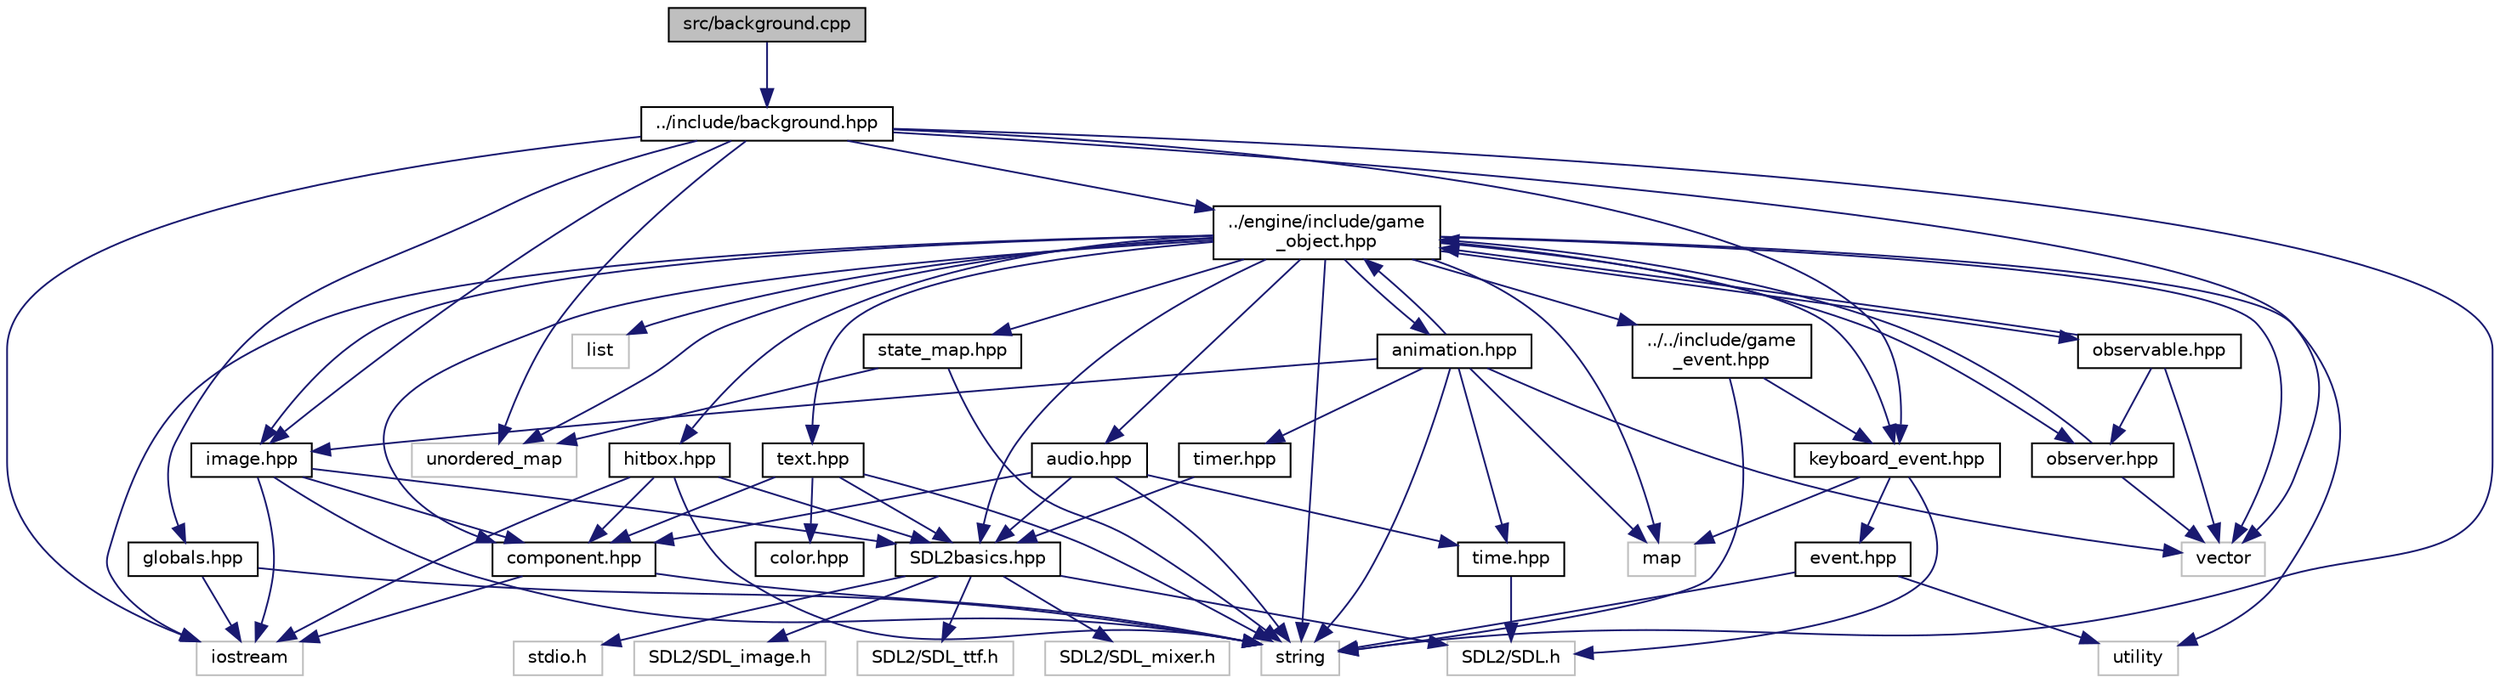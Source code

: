 digraph "src/background.cpp"
{
  edge [fontname="Helvetica",fontsize="10",labelfontname="Helvetica",labelfontsize="10"];
  node [fontname="Helvetica",fontsize="10",shape=record];
  Node1 [label="src/background.cpp",height=0.2,width=0.4,color="black", fillcolor="grey75", style="filled", fontcolor="black"];
  Node1 -> Node2 [color="midnightblue",fontsize="10",style="solid"];
  Node2 [label="../include/background.hpp",height=0.2,width=0.4,color="black", fillcolor="white", style="filled",URL="$background_8hpp.html"];
  Node2 -> Node3 [color="midnightblue",fontsize="10",style="solid"];
  Node3 [label="../engine/include/game\l_object.hpp",height=0.2,width=0.4,color="black", fillcolor="white", style="filled",URL="$game__object_8hpp.html"];
  Node3 -> Node4 [color="midnightblue",fontsize="10",style="solid"];
  Node4 [label="iostream",height=0.2,width=0.4,color="grey75", fillcolor="white", style="filled"];
  Node3 -> Node5 [color="midnightblue",fontsize="10",style="solid"];
  Node5 [label="map",height=0.2,width=0.4,color="grey75", fillcolor="white", style="filled"];
  Node3 -> Node6 [color="midnightblue",fontsize="10",style="solid"];
  Node6 [label="unordered_map",height=0.2,width=0.4,color="grey75", fillcolor="white", style="filled"];
  Node3 -> Node7 [color="midnightblue",fontsize="10",style="solid"];
  Node7 [label="vector",height=0.2,width=0.4,color="grey75", fillcolor="white", style="filled"];
  Node3 -> Node8 [color="midnightblue",fontsize="10",style="solid"];
  Node8 [label="list",height=0.2,width=0.4,color="grey75", fillcolor="white", style="filled"];
  Node3 -> Node9 [color="midnightblue",fontsize="10",style="solid"];
  Node9 [label="string",height=0.2,width=0.4,color="grey75", fillcolor="white", style="filled"];
  Node3 -> Node10 [color="midnightblue",fontsize="10",style="solid"];
  Node10 [label="utility",height=0.2,width=0.4,color="grey75", fillcolor="white", style="filled"];
  Node3 -> Node11 [color="midnightblue",fontsize="10",style="solid"];
  Node11 [label="SDL2basics.hpp",height=0.2,width=0.4,color="black", fillcolor="white", style="filled",URL="$_s_d_l2basics_8hpp.html"];
  Node11 -> Node12 [color="midnightblue",fontsize="10",style="solid"];
  Node12 [label="stdio.h",height=0.2,width=0.4,color="grey75", fillcolor="white", style="filled"];
  Node11 -> Node13 [color="midnightblue",fontsize="10",style="solid"];
  Node13 [label="SDL2/SDL.h",height=0.2,width=0.4,color="grey75", fillcolor="white", style="filled"];
  Node11 -> Node14 [color="midnightblue",fontsize="10",style="solid"];
  Node14 [label="SDL2/SDL_image.h",height=0.2,width=0.4,color="grey75", fillcolor="white", style="filled"];
  Node11 -> Node15 [color="midnightblue",fontsize="10",style="solid"];
  Node15 [label="SDL2/SDL_ttf.h",height=0.2,width=0.4,color="grey75", fillcolor="white", style="filled"];
  Node11 -> Node16 [color="midnightblue",fontsize="10",style="solid"];
  Node16 [label="SDL2/SDL_mixer.h",height=0.2,width=0.4,color="grey75", fillcolor="white", style="filled"];
  Node3 -> Node17 [color="midnightblue",fontsize="10",style="solid"];
  Node17 [label="component.hpp",height=0.2,width=0.4,color="black", fillcolor="white", style="filled",URL="$component_8hpp.html"];
  Node17 -> Node9 [color="midnightblue",fontsize="10",style="solid"];
  Node17 -> Node4 [color="midnightblue",fontsize="10",style="solid"];
  Node3 -> Node18 [color="midnightblue",fontsize="10",style="solid"];
  Node18 [label="image.hpp",height=0.2,width=0.4,color="black", fillcolor="white", style="filled",URL="$image_8hpp.html"];
  Node18 -> Node11 [color="midnightblue",fontsize="10",style="solid"];
  Node18 -> Node17 [color="midnightblue",fontsize="10",style="solid"];
  Node18 -> Node9 [color="midnightblue",fontsize="10",style="solid"];
  Node18 -> Node4 [color="midnightblue",fontsize="10",style="solid"];
  Node3 -> Node19 [color="midnightblue",fontsize="10",style="solid"];
  Node19 [label="text.hpp",height=0.2,width=0.4,color="black", fillcolor="white", style="filled",URL="$text_8hpp.html"];
  Node19 -> Node11 [color="midnightblue",fontsize="10",style="solid"];
  Node19 -> Node17 [color="midnightblue",fontsize="10",style="solid"];
  Node19 -> Node20 [color="midnightblue",fontsize="10",style="solid"];
  Node20 [label="color.hpp",height=0.2,width=0.4,color="black", fillcolor="white", style="filled",URL="$color_8hpp.html"];
  Node19 -> Node9 [color="midnightblue",fontsize="10",style="solid"];
  Node3 -> Node21 [color="midnightblue",fontsize="10",style="solid"];
  Node21 [label="audio.hpp",height=0.2,width=0.4,color="black", fillcolor="white", style="filled",URL="$audio_8hpp.html"];
  Node21 -> Node11 [color="midnightblue",fontsize="10",style="solid"];
  Node21 -> Node17 [color="midnightblue",fontsize="10",style="solid"];
  Node21 -> Node22 [color="midnightblue",fontsize="10",style="solid"];
  Node22 [label="time.hpp",height=0.2,width=0.4,color="black", fillcolor="white", style="filled",URL="$time_8hpp.html"];
  Node22 -> Node13 [color="midnightblue",fontsize="10",style="solid"];
  Node21 -> Node9 [color="midnightblue",fontsize="10",style="solid"];
  Node3 -> Node23 [color="midnightblue",fontsize="10",style="solid"];
  Node23 [label="hitbox.hpp",height=0.2,width=0.4,color="black", fillcolor="white", style="filled",URL="$hitbox_8hpp.html"];
  Node23 -> Node9 [color="midnightblue",fontsize="10",style="solid"];
  Node23 -> Node4 [color="midnightblue",fontsize="10",style="solid"];
  Node23 -> Node11 [color="midnightblue",fontsize="10",style="solid"];
  Node23 -> Node17 [color="midnightblue",fontsize="10",style="solid"];
  Node3 -> Node24 [color="midnightblue",fontsize="10",style="solid"];
  Node24 [label="keyboard_event.hpp",height=0.2,width=0.4,color="black", fillcolor="white", style="filled",URL="$keyboard__event_8hpp.html"];
  Node24 -> Node25 [color="midnightblue",fontsize="10",style="solid"];
  Node25 [label="event.hpp",height=0.2,width=0.4,color="black", fillcolor="white", style="filled",URL="$event_8hpp.html"];
  Node25 -> Node9 [color="midnightblue",fontsize="10",style="solid"];
  Node25 -> Node10 [color="midnightblue",fontsize="10",style="solid"];
  Node24 -> Node13 [color="midnightblue",fontsize="10",style="solid"];
  Node24 -> Node5 [color="midnightblue",fontsize="10",style="solid"];
  Node3 -> Node26 [color="midnightblue",fontsize="10",style="solid"];
  Node26 [label="state_map.hpp",height=0.2,width=0.4,color="black", fillcolor="white", style="filled",URL="$state__map_8hpp.html"];
  Node26 -> Node9 [color="midnightblue",fontsize="10",style="solid"];
  Node26 -> Node6 [color="midnightblue",fontsize="10",style="solid"];
  Node3 -> Node27 [color="midnightblue",fontsize="10",style="solid"];
  Node27 [label="animation.hpp",height=0.2,width=0.4,color="black", fillcolor="white", style="filled",URL="$animation_8hpp.html"];
  Node27 -> Node9 [color="midnightblue",fontsize="10",style="solid"];
  Node27 -> Node7 [color="midnightblue",fontsize="10",style="solid"];
  Node27 -> Node5 [color="midnightblue",fontsize="10",style="solid"];
  Node27 -> Node3 [color="midnightblue",fontsize="10",style="solid"];
  Node27 -> Node18 [color="midnightblue",fontsize="10",style="solid"];
  Node27 -> Node22 [color="midnightblue",fontsize="10",style="solid"];
  Node27 -> Node28 [color="midnightblue",fontsize="10",style="solid"];
  Node28 [label="timer.hpp",height=0.2,width=0.4,color="black", fillcolor="white", style="filled",URL="$timer_8hpp.html"];
  Node28 -> Node11 [color="midnightblue",fontsize="10",style="solid"];
  Node3 -> Node29 [color="midnightblue",fontsize="10",style="solid"];
  Node29 [label="observer.hpp",height=0.2,width=0.4,color="black", fillcolor="white", style="filled",URL="$observer_8hpp.html"];
  Node29 -> Node3 [color="midnightblue",fontsize="10",style="solid"];
  Node29 -> Node7 [color="midnightblue",fontsize="10",style="solid"];
  Node3 -> Node30 [color="midnightblue",fontsize="10",style="solid"];
  Node30 [label="observable.hpp",height=0.2,width=0.4,color="black", fillcolor="white", style="filled",URL="$observable_8hpp.html"];
  Node30 -> Node3 [color="midnightblue",fontsize="10",style="solid"];
  Node30 -> Node29 [color="midnightblue",fontsize="10",style="solid"];
  Node30 -> Node7 [color="midnightblue",fontsize="10",style="solid"];
  Node3 -> Node31 [color="midnightblue",fontsize="10",style="solid"];
  Node31 [label="../../include/game\l_event.hpp",height=0.2,width=0.4,color="black", fillcolor="white", style="filled",URL="$game__event_8hpp.html"];
  Node31 -> Node9 [color="midnightblue",fontsize="10",style="solid"];
  Node31 -> Node24 [color="midnightblue",fontsize="10",style="solid"];
  Node2 -> Node24 [color="midnightblue",fontsize="10",style="solid"];
  Node2 -> Node18 [color="midnightblue",fontsize="10",style="solid"];
  Node2 -> Node32 [color="midnightblue",fontsize="10",style="solid"];
  Node32 [label="globals.hpp",height=0.2,width=0.4,color="black", fillcolor="white", style="filled",URL="$globals_8hpp.html"];
  Node32 -> Node4 [color="midnightblue",fontsize="10",style="solid"];
  Node32 -> Node9 [color="midnightblue",fontsize="10",style="solid"];
  Node2 -> Node4 [color="midnightblue",fontsize="10",style="solid"];
  Node2 -> Node7 [color="midnightblue",fontsize="10",style="solid"];
  Node2 -> Node9 [color="midnightblue",fontsize="10",style="solid"];
  Node2 -> Node6 [color="midnightblue",fontsize="10",style="solid"];
}
